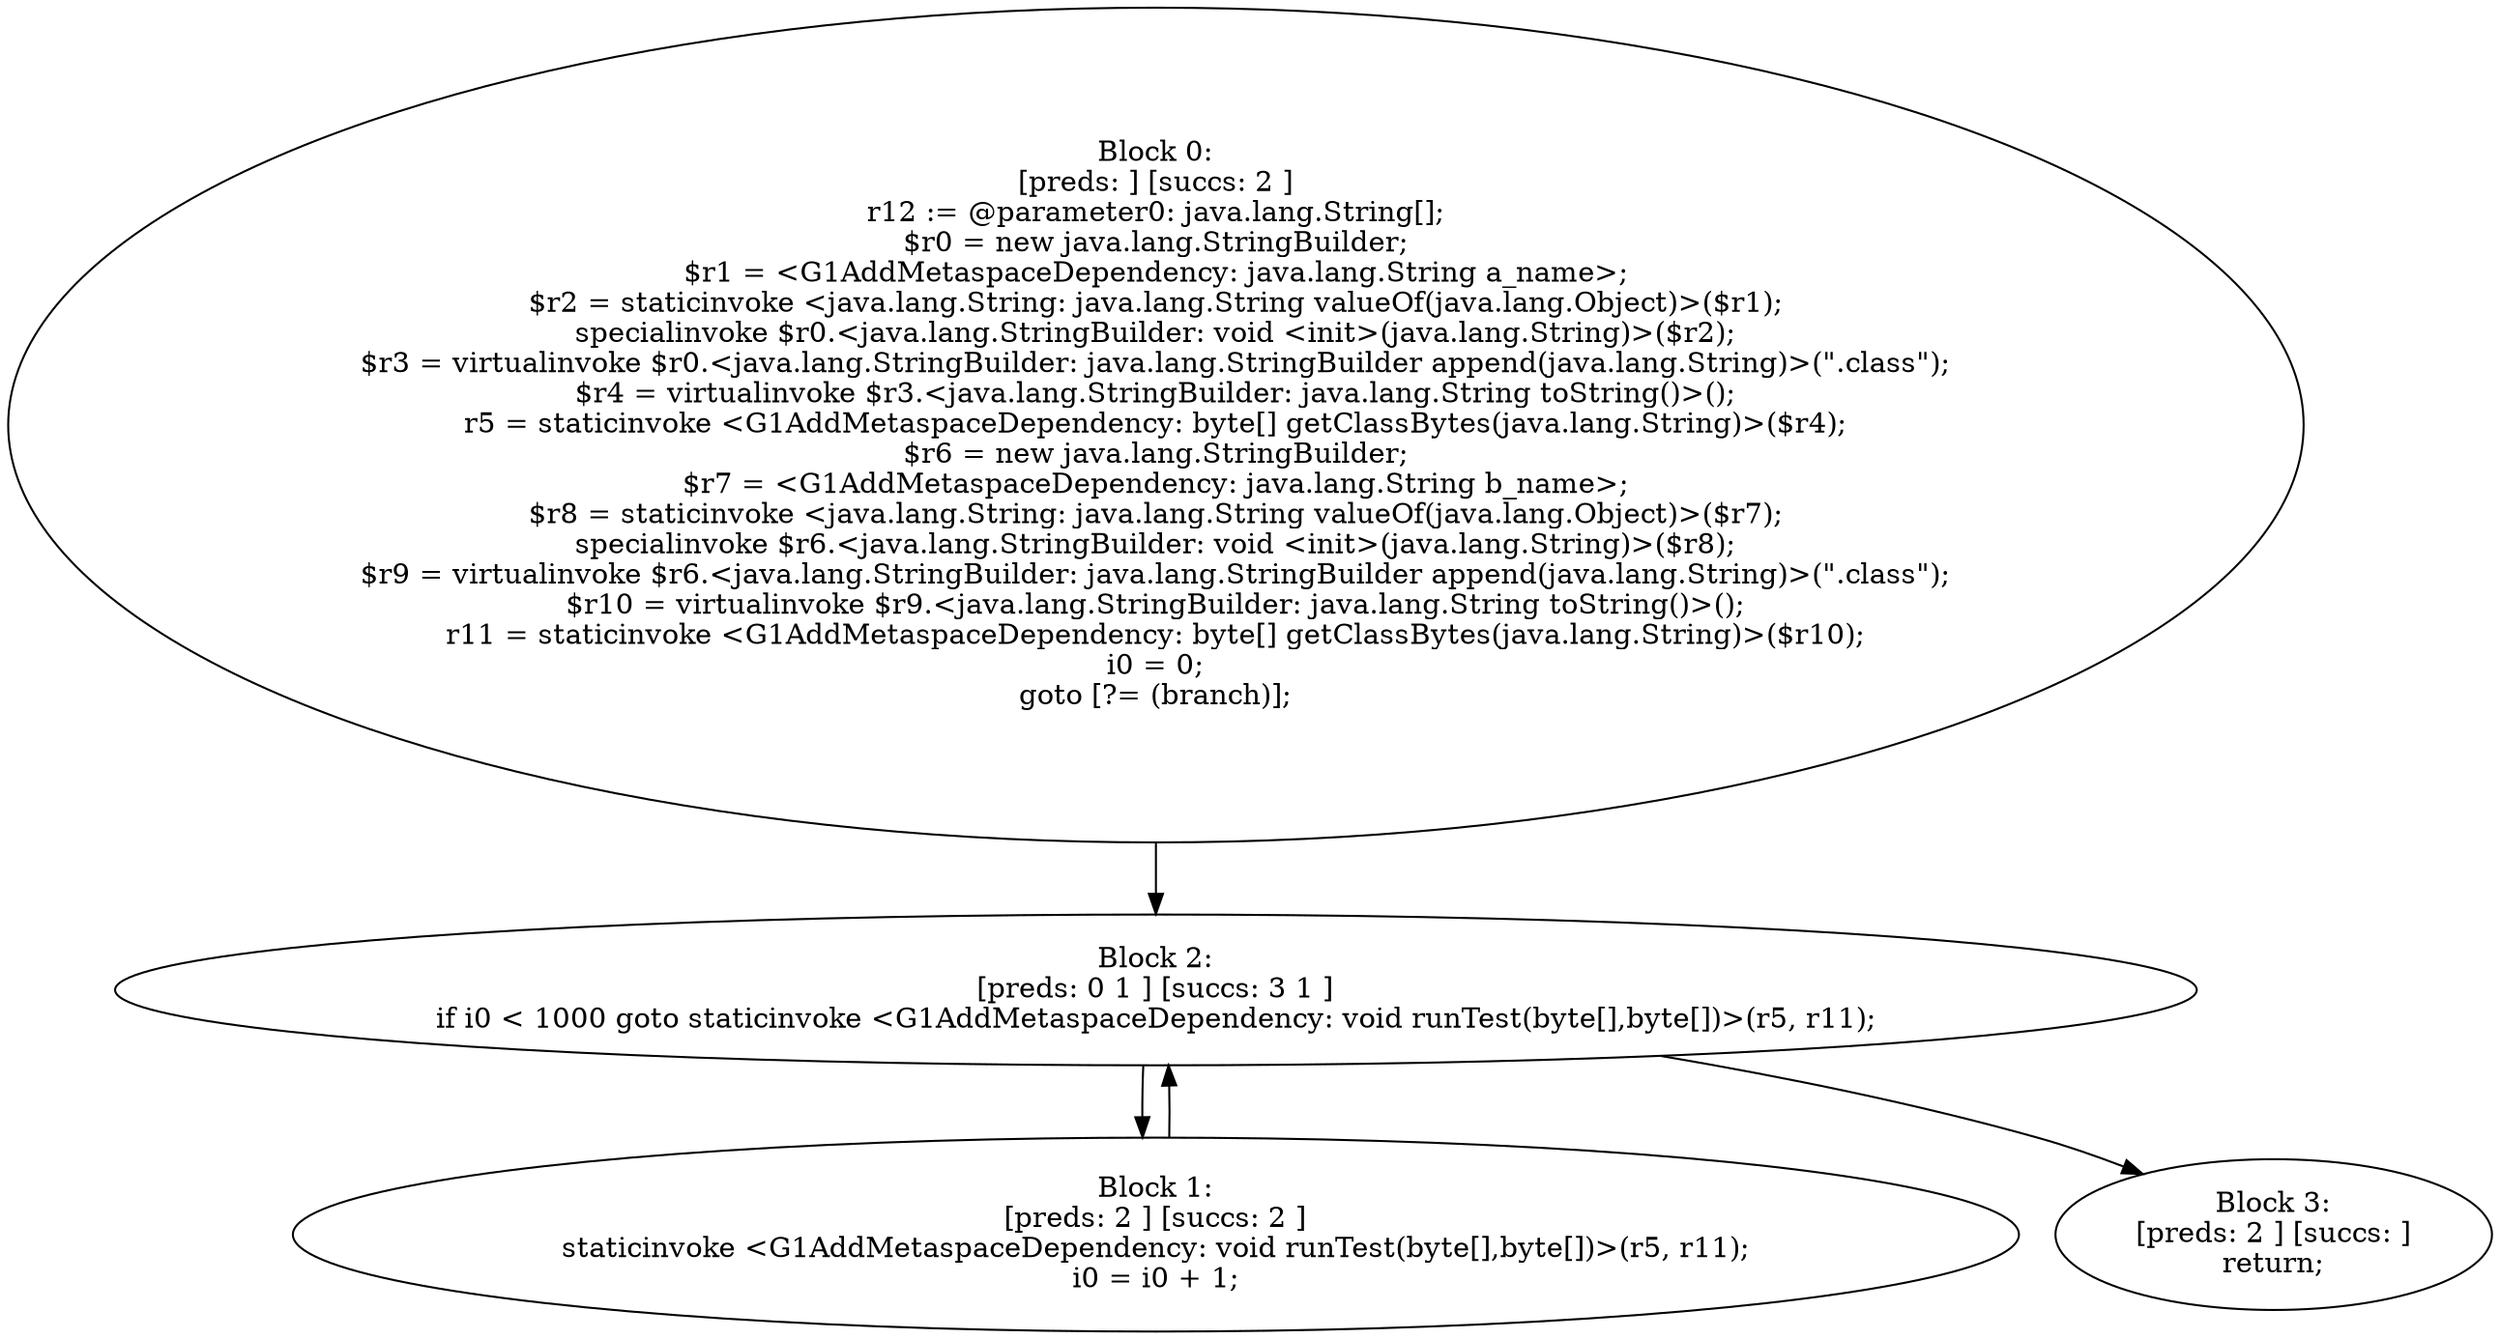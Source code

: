 digraph "unitGraph" {
    "Block 0:
[preds: ] [succs: 2 ]
r12 := @parameter0: java.lang.String[];
$r0 = new java.lang.StringBuilder;
$r1 = <G1AddMetaspaceDependency: java.lang.String a_name>;
$r2 = staticinvoke <java.lang.String: java.lang.String valueOf(java.lang.Object)>($r1);
specialinvoke $r0.<java.lang.StringBuilder: void <init>(java.lang.String)>($r2);
$r3 = virtualinvoke $r0.<java.lang.StringBuilder: java.lang.StringBuilder append(java.lang.String)>(\".class\");
$r4 = virtualinvoke $r3.<java.lang.StringBuilder: java.lang.String toString()>();
r5 = staticinvoke <G1AddMetaspaceDependency: byte[] getClassBytes(java.lang.String)>($r4);
$r6 = new java.lang.StringBuilder;
$r7 = <G1AddMetaspaceDependency: java.lang.String b_name>;
$r8 = staticinvoke <java.lang.String: java.lang.String valueOf(java.lang.Object)>($r7);
specialinvoke $r6.<java.lang.StringBuilder: void <init>(java.lang.String)>($r8);
$r9 = virtualinvoke $r6.<java.lang.StringBuilder: java.lang.StringBuilder append(java.lang.String)>(\".class\");
$r10 = virtualinvoke $r9.<java.lang.StringBuilder: java.lang.String toString()>();
r11 = staticinvoke <G1AddMetaspaceDependency: byte[] getClassBytes(java.lang.String)>($r10);
i0 = 0;
goto [?= (branch)];
"
    "Block 1:
[preds: 2 ] [succs: 2 ]
staticinvoke <G1AddMetaspaceDependency: void runTest(byte[],byte[])>(r5, r11);
i0 = i0 + 1;
"
    "Block 2:
[preds: 0 1 ] [succs: 3 1 ]
if i0 < 1000 goto staticinvoke <G1AddMetaspaceDependency: void runTest(byte[],byte[])>(r5, r11);
"
    "Block 3:
[preds: 2 ] [succs: ]
return;
"
    "Block 0:
[preds: ] [succs: 2 ]
r12 := @parameter0: java.lang.String[];
$r0 = new java.lang.StringBuilder;
$r1 = <G1AddMetaspaceDependency: java.lang.String a_name>;
$r2 = staticinvoke <java.lang.String: java.lang.String valueOf(java.lang.Object)>($r1);
specialinvoke $r0.<java.lang.StringBuilder: void <init>(java.lang.String)>($r2);
$r3 = virtualinvoke $r0.<java.lang.StringBuilder: java.lang.StringBuilder append(java.lang.String)>(\".class\");
$r4 = virtualinvoke $r3.<java.lang.StringBuilder: java.lang.String toString()>();
r5 = staticinvoke <G1AddMetaspaceDependency: byte[] getClassBytes(java.lang.String)>($r4);
$r6 = new java.lang.StringBuilder;
$r7 = <G1AddMetaspaceDependency: java.lang.String b_name>;
$r8 = staticinvoke <java.lang.String: java.lang.String valueOf(java.lang.Object)>($r7);
specialinvoke $r6.<java.lang.StringBuilder: void <init>(java.lang.String)>($r8);
$r9 = virtualinvoke $r6.<java.lang.StringBuilder: java.lang.StringBuilder append(java.lang.String)>(\".class\");
$r10 = virtualinvoke $r9.<java.lang.StringBuilder: java.lang.String toString()>();
r11 = staticinvoke <G1AddMetaspaceDependency: byte[] getClassBytes(java.lang.String)>($r10);
i0 = 0;
goto [?= (branch)];
"->"Block 2:
[preds: 0 1 ] [succs: 3 1 ]
if i0 < 1000 goto staticinvoke <G1AddMetaspaceDependency: void runTest(byte[],byte[])>(r5, r11);
";
    "Block 1:
[preds: 2 ] [succs: 2 ]
staticinvoke <G1AddMetaspaceDependency: void runTest(byte[],byte[])>(r5, r11);
i0 = i0 + 1;
"->"Block 2:
[preds: 0 1 ] [succs: 3 1 ]
if i0 < 1000 goto staticinvoke <G1AddMetaspaceDependency: void runTest(byte[],byte[])>(r5, r11);
";
    "Block 2:
[preds: 0 1 ] [succs: 3 1 ]
if i0 < 1000 goto staticinvoke <G1AddMetaspaceDependency: void runTest(byte[],byte[])>(r5, r11);
"->"Block 3:
[preds: 2 ] [succs: ]
return;
";
    "Block 2:
[preds: 0 1 ] [succs: 3 1 ]
if i0 < 1000 goto staticinvoke <G1AddMetaspaceDependency: void runTest(byte[],byte[])>(r5, r11);
"->"Block 1:
[preds: 2 ] [succs: 2 ]
staticinvoke <G1AddMetaspaceDependency: void runTest(byte[],byte[])>(r5, r11);
i0 = i0 + 1;
";
}
